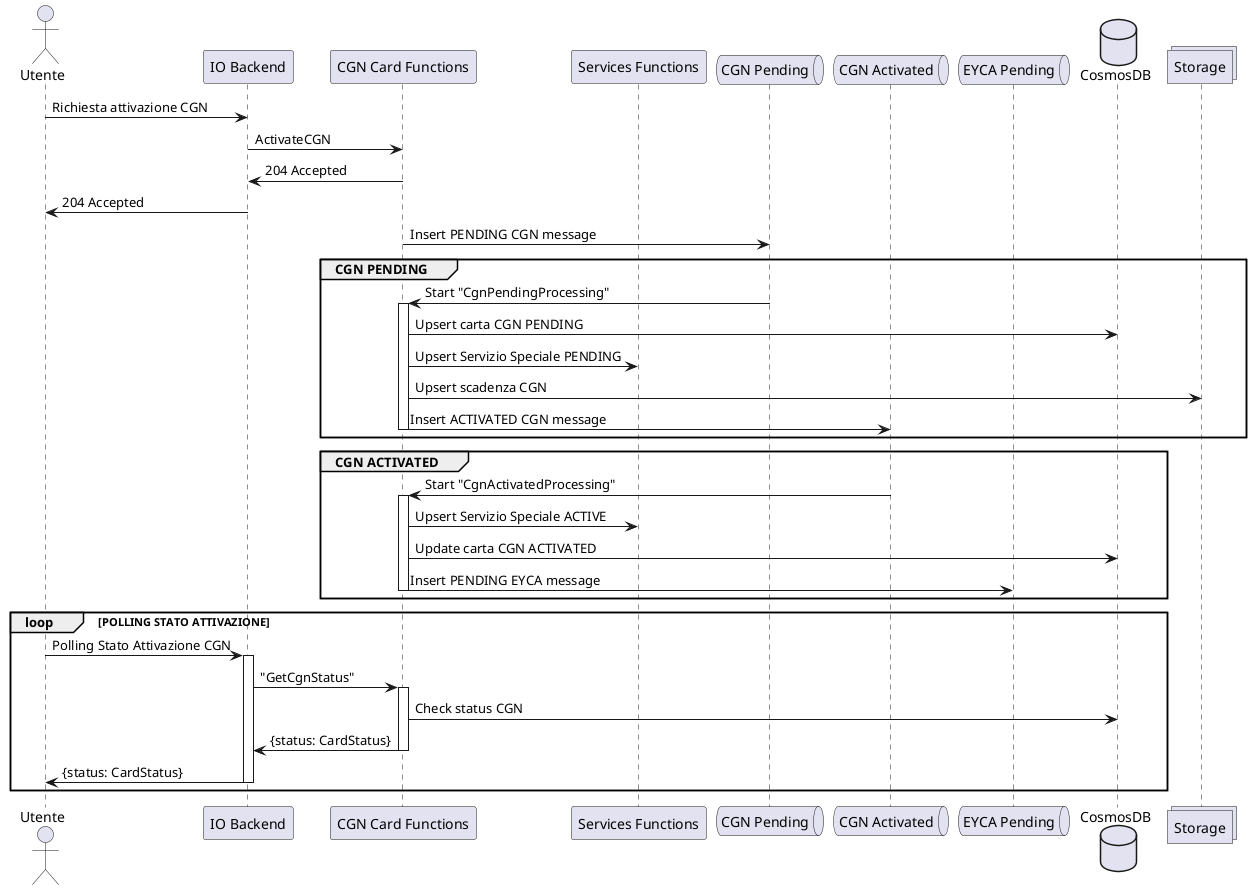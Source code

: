 @startuml Sequence attivazione CGN
actor       Utente       as cit
participant "IO Backend" as be
participant "CGN Card Functions" as cf
participant "Services Functions" as sf
queue "CGN Pending" as pending
queue "CGN Activated" as activated
queue "EYCA Pending" as epending
database "CosmosDB" as cosmos
collections "Storage" as storage

cit -> be : Richiesta attivazione CGN
be -> cf : ActivateCGN
cf -> be : 204 Accepted
be -> cit: 204 Accepted
cf -> pending : Insert PENDING CGN message

group CGN PENDING
  pending -> cf : Start "CgnPendingProcessing"
  activate cf
  cf -> cosmos : Upsert carta CGN PENDING 
  cf -> sf : Upsert Servizio Speciale PENDING
  cf -> storage : Upsert scadenza CGN
  cf -> activated: Insert ACTIVATED CGN message
  deactivate cf
end

group CGN ACTIVATED
  activated -> cf : Start "CgnActivatedProcessing"
  activate cf
  cf -> sf : Upsert Servizio Speciale ACTIVE
  cf -> cosmos : Update carta CGN ACTIVATED
  cf -> epending : Insert PENDING EYCA message  
  deactivate cf 
end

loop POLLING STATO ATTIVAZIONE
cit -> be : Polling Stato Attivazione CGN
activate be
be -> cf: "GetCgnStatus"
activate cf
cf -> cosmos: Check status CGN
cf -> be: {status: CardStatus}
deactivate cf
be -> cit : {status: CardStatus}
deactivate be
end


@enduml